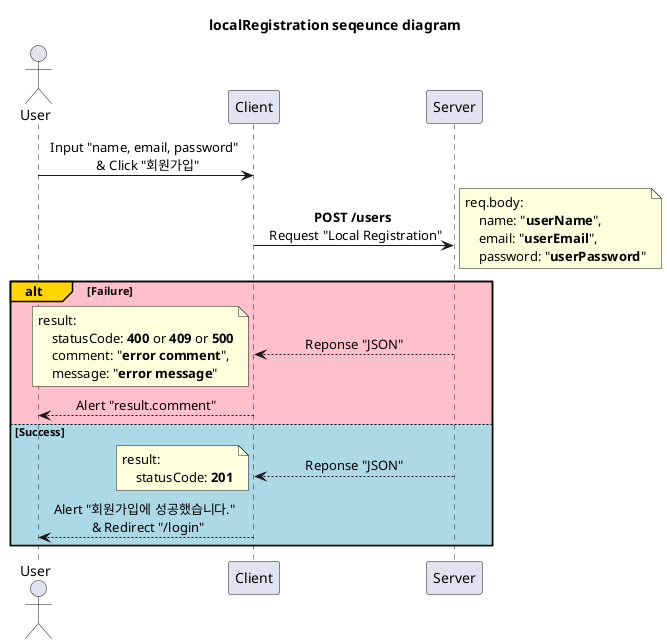 @startuml localRegistration
'http://localhost:3000/registration

title localRegistration seqeunce diagram

skinparam SequenceMessageAlignment center

participant Server order 30
participant Client order 20
actor User order 10

User -> Client: Input "name, email, password" \n & Click "회원가입"

Client -> Server: **POST /users** \n Request "Local Registration"
note right
    req.body:
        name: "**userName**",
        email: "**userEmail**",
        password: "**userPassword**"
end note

alt#Gold #Pink Failure
    Client <-- Server: Reponse "JSON"
    note left
        result:
            statusCode: **400** or **409** or **500**
            comment: "**error comment**",
            message: "**error message**"
    end note
    User <-- Client: Alert "result.comment"

else #LightBlue Success
    Client <-- Server: Reponse "JSON"
    note left
        result:
            statusCode: **201**
    end note
    User <-- Client: Alert "회원가입에 성공했습니다." \n & Redirect "/login"

end

@enduml